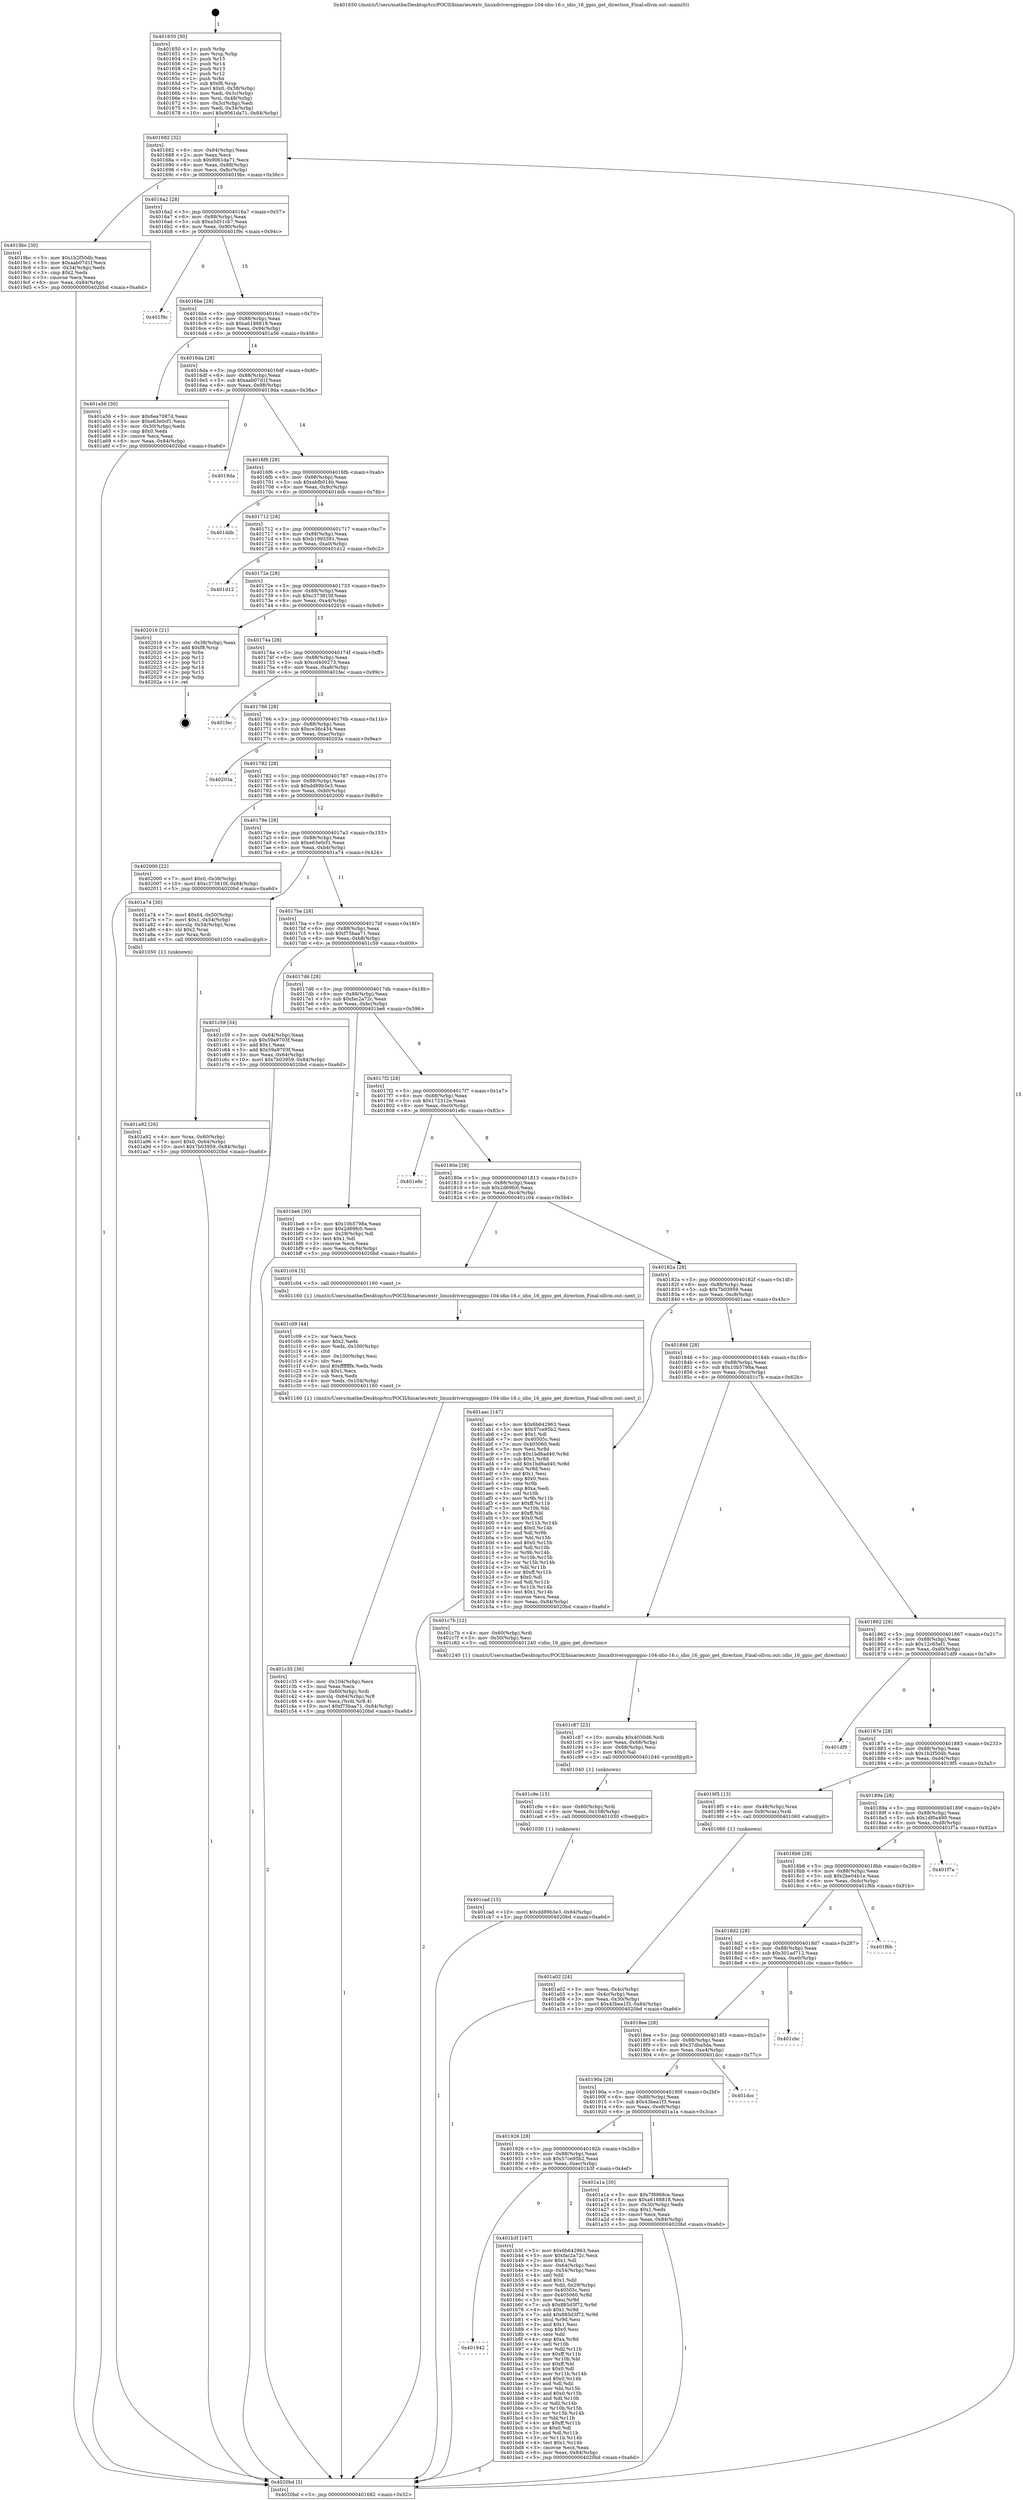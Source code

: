 digraph "0x401650" {
  label = "0x401650 (/mnt/c/Users/mathe/Desktop/tcc/POCII/binaries/extr_linuxdriversgpiogpio-104-idio-16.c_idio_16_gpio_get_direction_Final-ollvm.out::main(0))"
  labelloc = "t"
  node[shape=record]

  Entry [label="",width=0.3,height=0.3,shape=circle,fillcolor=black,style=filled]
  "0x401682" [label="{
     0x401682 [32]\l
     | [instrs]\l
     &nbsp;&nbsp;0x401682 \<+6\>: mov -0x84(%rbp),%eax\l
     &nbsp;&nbsp;0x401688 \<+2\>: mov %eax,%ecx\l
     &nbsp;&nbsp;0x40168a \<+6\>: sub $0x9061da71,%ecx\l
     &nbsp;&nbsp;0x401690 \<+6\>: mov %eax,-0x88(%rbp)\l
     &nbsp;&nbsp;0x401696 \<+6\>: mov %ecx,-0x8c(%rbp)\l
     &nbsp;&nbsp;0x40169c \<+6\>: je 00000000004019bc \<main+0x36c\>\l
  }"]
  "0x4019bc" [label="{
     0x4019bc [30]\l
     | [instrs]\l
     &nbsp;&nbsp;0x4019bc \<+5\>: mov $0x1b2f50db,%eax\l
     &nbsp;&nbsp;0x4019c1 \<+5\>: mov $0xaab07d1f,%ecx\l
     &nbsp;&nbsp;0x4019c6 \<+3\>: mov -0x34(%rbp),%edx\l
     &nbsp;&nbsp;0x4019c9 \<+3\>: cmp $0x2,%edx\l
     &nbsp;&nbsp;0x4019cc \<+3\>: cmovne %ecx,%eax\l
     &nbsp;&nbsp;0x4019cf \<+6\>: mov %eax,-0x84(%rbp)\l
     &nbsp;&nbsp;0x4019d5 \<+5\>: jmp 00000000004020bd \<main+0xa6d\>\l
  }"]
  "0x4016a2" [label="{
     0x4016a2 [28]\l
     | [instrs]\l
     &nbsp;&nbsp;0x4016a2 \<+5\>: jmp 00000000004016a7 \<main+0x57\>\l
     &nbsp;&nbsp;0x4016a7 \<+6\>: mov -0x88(%rbp),%eax\l
     &nbsp;&nbsp;0x4016ad \<+5\>: sub $0xa3d51cb7,%eax\l
     &nbsp;&nbsp;0x4016b2 \<+6\>: mov %eax,-0x90(%rbp)\l
     &nbsp;&nbsp;0x4016b8 \<+6\>: je 0000000000401f9c \<main+0x94c\>\l
  }"]
  "0x4020bd" [label="{
     0x4020bd [5]\l
     | [instrs]\l
     &nbsp;&nbsp;0x4020bd \<+5\>: jmp 0000000000401682 \<main+0x32\>\l
  }"]
  "0x401650" [label="{
     0x401650 [50]\l
     | [instrs]\l
     &nbsp;&nbsp;0x401650 \<+1\>: push %rbp\l
     &nbsp;&nbsp;0x401651 \<+3\>: mov %rsp,%rbp\l
     &nbsp;&nbsp;0x401654 \<+2\>: push %r15\l
     &nbsp;&nbsp;0x401656 \<+2\>: push %r14\l
     &nbsp;&nbsp;0x401658 \<+2\>: push %r13\l
     &nbsp;&nbsp;0x40165a \<+2\>: push %r12\l
     &nbsp;&nbsp;0x40165c \<+1\>: push %rbx\l
     &nbsp;&nbsp;0x40165d \<+7\>: sub $0xf8,%rsp\l
     &nbsp;&nbsp;0x401664 \<+7\>: movl $0x0,-0x38(%rbp)\l
     &nbsp;&nbsp;0x40166b \<+3\>: mov %edi,-0x3c(%rbp)\l
     &nbsp;&nbsp;0x40166e \<+4\>: mov %rsi,-0x48(%rbp)\l
     &nbsp;&nbsp;0x401672 \<+3\>: mov -0x3c(%rbp),%edi\l
     &nbsp;&nbsp;0x401675 \<+3\>: mov %edi,-0x34(%rbp)\l
     &nbsp;&nbsp;0x401678 \<+10\>: movl $0x9061da71,-0x84(%rbp)\l
  }"]
  Exit [label="",width=0.3,height=0.3,shape=circle,fillcolor=black,style=filled,peripheries=2]
  "0x401f9c" [label="{
     0x401f9c\l
  }", style=dashed]
  "0x4016be" [label="{
     0x4016be [28]\l
     | [instrs]\l
     &nbsp;&nbsp;0x4016be \<+5\>: jmp 00000000004016c3 \<main+0x73\>\l
     &nbsp;&nbsp;0x4016c3 \<+6\>: mov -0x88(%rbp),%eax\l
     &nbsp;&nbsp;0x4016c9 \<+5\>: sub $0xa6188818,%eax\l
     &nbsp;&nbsp;0x4016ce \<+6\>: mov %eax,-0x94(%rbp)\l
     &nbsp;&nbsp;0x4016d4 \<+6\>: je 0000000000401a56 \<main+0x406\>\l
  }"]
  "0x401cad" [label="{
     0x401cad [15]\l
     | [instrs]\l
     &nbsp;&nbsp;0x401cad \<+10\>: movl $0xdd89b3e3,-0x84(%rbp)\l
     &nbsp;&nbsp;0x401cb7 \<+5\>: jmp 00000000004020bd \<main+0xa6d\>\l
  }"]
  "0x401a56" [label="{
     0x401a56 [30]\l
     | [instrs]\l
     &nbsp;&nbsp;0x401a56 \<+5\>: mov $0x6ea7087d,%eax\l
     &nbsp;&nbsp;0x401a5b \<+5\>: mov $0xe63e0cf1,%ecx\l
     &nbsp;&nbsp;0x401a60 \<+3\>: mov -0x30(%rbp),%edx\l
     &nbsp;&nbsp;0x401a63 \<+3\>: cmp $0x0,%edx\l
     &nbsp;&nbsp;0x401a66 \<+3\>: cmove %ecx,%eax\l
     &nbsp;&nbsp;0x401a69 \<+6\>: mov %eax,-0x84(%rbp)\l
     &nbsp;&nbsp;0x401a6f \<+5\>: jmp 00000000004020bd \<main+0xa6d\>\l
  }"]
  "0x4016da" [label="{
     0x4016da [28]\l
     | [instrs]\l
     &nbsp;&nbsp;0x4016da \<+5\>: jmp 00000000004016df \<main+0x8f\>\l
     &nbsp;&nbsp;0x4016df \<+6\>: mov -0x88(%rbp),%eax\l
     &nbsp;&nbsp;0x4016e5 \<+5\>: sub $0xaab07d1f,%eax\l
     &nbsp;&nbsp;0x4016ea \<+6\>: mov %eax,-0x98(%rbp)\l
     &nbsp;&nbsp;0x4016f0 \<+6\>: je 00000000004019da \<main+0x38a\>\l
  }"]
  "0x401c9e" [label="{
     0x401c9e [15]\l
     | [instrs]\l
     &nbsp;&nbsp;0x401c9e \<+4\>: mov -0x60(%rbp),%rdi\l
     &nbsp;&nbsp;0x401ca2 \<+6\>: mov %eax,-0x108(%rbp)\l
     &nbsp;&nbsp;0x401ca8 \<+5\>: call 0000000000401030 \<free@plt\>\l
     | [calls]\l
     &nbsp;&nbsp;0x401030 \{1\} (unknown)\l
  }"]
  "0x4019da" [label="{
     0x4019da\l
  }", style=dashed]
  "0x4016f6" [label="{
     0x4016f6 [28]\l
     | [instrs]\l
     &nbsp;&nbsp;0x4016f6 \<+5\>: jmp 00000000004016fb \<main+0xab\>\l
     &nbsp;&nbsp;0x4016fb \<+6\>: mov -0x88(%rbp),%eax\l
     &nbsp;&nbsp;0x401701 \<+5\>: sub $0xabfb014b,%eax\l
     &nbsp;&nbsp;0x401706 \<+6\>: mov %eax,-0x9c(%rbp)\l
     &nbsp;&nbsp;0x40170c \<+6\>: je 0000000000401ddb \<main+0x78b\>\l
  }"]
  "0x401c87" [label="{
     0x401c87 [23]\l
     | [instrs]\l
     &nbsp;&nbsp;0x401c87 \<+10\>: movabs $0x4030d6,%rdi\l
     &nbsp;&nbsp;0x401c91 \<+3\>: mov %eax,-0x68(%rbp)\l
     &nbsp;&nbsp;0x401c94 \<+3\>: mov -0x68(%rbp),%esi\l
     &nbsp;&nbsp;0x401c97 \<+2\>: mov $0x0,%al\l
     &nbsp;&nbsp;0x401c99 \<+5\>: call 0000000000401040 \<printf@plt\>\l
     | [calls]\l
     &nbsp;&nbsp;0x401040 \{1\} (unknown)\l
  }"]
  "0x401ddb" [label="{
     0x401ddb\l
  }", style=dashed]
  "0x401712" [label="{
     0x401712 [28]\l
     | [instrs]\l
     &nbsp;&nbsp;0x401712 \<+5\>: jmp 0000000000401717 \<main+0xc7\>\l
     &nbsp;&nbsp;0x401717 \<+6\>: mov -0x88(%rbp),%eax\l
     &nbsp;&nbsp;0x40171d \<+5\>: sub $0xb1993391,%eax\l
     &nbsp;&nbsp;0x401722 \<+6\>: mov %eax,-0xa0(%rbp)\l
     &nbsp;&nbsp;0x401728 \<+6\>: je 0000000000401d12 \<main+0x6c2\>\l
  }"]
  "0x401c35" [label="{
     0x401c35 [36]\l
     | [instrs]\l
     &nbsp;&nbsp;0x401c35 \<+6\>: mov -0x104(%rbp),%ecx\l
     &nbsp;&nbsp;0x401c3b \<+3\>: imul %eax,%ecx\l
     &nbsp;&nbsp;0x401c3e \<+4\>: mov -0x60(%rbp),%rdi\l
     &nbsp;&nbsp;0x401c42 \<+4\>: movslq -0x64(%rbp),%r8\l
     &nbsp;&nbsp;0x401c46 \<+4\>: mov %ecx,(%rdi,%r8,4)\l
     &nbsp;&nbsp;0x401c4a \<+10\>: movl $0xf75baa71,-0x84(%rbp)\l
     &nbsp;&nbsp;0x401c54 \<+5\>: jmp 00000000004020bd \<main+0xa6d\>\l
  }"]
  "0x401d12" [label="{
     0x401d12\l
  }", style=dashed]
  "0x40172e" [label="{
     0x40172e [28]\l
     | [instrs]\l
     &nbsp;&nbsp;0x40172e \<+5\>: jmp 0000000000401733 \<main+0xe3\>\l
     &nbsp;&nbsp;0x401733 \<+6\>: mov -0x88(%rbp),%eax\l
     &nbsp;&nbsp;0x401739 \<+5\>: sub $0xc373810f,%eax\l
     &nbsp;&nbsp;0x40173e \<+6\>: mov %eax,-0xa4(%rbp)\l
     &nbsp;&nbsp;0x401744 \<+6\>: je 0000000000402016 \<main+0x9c6\>\l
  }"]
  "0x401c09" [label="{
     0x401c09 [44]\l
     | [instrs]\l
     &nbsp;&nbsp;0x401c09 \<+2\>: xor %ecx,%ecx\l
     &nbsp;&nbsp;0x401c0b \<+5\>: mov $0x2,%edx\l
     &nbsp;&nbsp;0x401c10 \<+6\>: mov %edx,-0x100(%rbp)\l
     &nbsp;&nbsp;0x401c16 \<+1\>: cltd\l
     &nbsp;&nbsp;0x401c17 \<+6\>: mov -0x100(%rbp),%esi\l
     &nbsp;&nbsp;0x401c1d \<+2\>: idiv %esi\l
     &nbsp;&nbsp;0x401c1f \<+6\>: imul $0xfffffffe,%edx,%edx\l
     &nbsp;&nbsp;0x401c25 \<+3\>: sub $0x1,%ecx\l
     &nbsp;&nbsp;0x401c28 \<+2\>: sub %ecx,%edx\l
     &nbsp;&nbsp;0x401c2a \<+6\>: mov %edx,-0x104(%rbp)\l
     &nbsp;&nbsp;0x401c30 \<+5\>: call 0000000000401160 \<next_i\>\l
     | [calls]\l
     &nbsp;&nbsp;0x401160 \{1\} (/mnt/c/Users/mathe/Desktop/tcc/POCII/binaries/extr_linuxdriversgpiogpio-104-idio-16.c_idio_16_gpio_get_direction_Final-ollvm.out::next_i)\l
  }"]
  "0x402016" [label="{
     0x402016 [21]\l
     | [instrs]\l
     &nbsp;&nbsp;0x402016 \<+3\>: mov -0x38(%rbp),%eax\l
     &nbsp;&nbsp;0x402019 \<+7\>: add $0xf8,%rsp\l
     &nbsp;&nbsp;0x402020 \<+1\>: pop %rbx\l
     &nbsp;&nbsp;0x402021 \<+2\>: pop %r12\l
     &nbsp;&nbsp;0x402023 \<+2\>: pop %r13\l
     &nbsp;&nbsp;0x402025 \<+2\>: pop %r14\l
     &nbsp;&nbsp;0x402027 \<+2\>: pop %r15\l
     &nbsp;&nbsp;0x402029 \<+1\>: pop %rbp\l
     &nbsp;&nbsp;0x40202a \<+1\>: ret\l
  }"]
  "0x40174a" [label="{
     0x40174a [28]\l
     | [instrs]\l
     &nbsp;&nbsp;0x40174a \<+5\>: jmp 000000000040174f \<main+0xff\>\l
     &nbsp;&nbsp;0x40174f \<+6\>: mov -0x88(%rbp),%eax\l
     &nbsp;&nbsp;0x401755 \<+5\>: sub $0xcd400273,%eax\l
     &nbsp;&nbsp;0x40175a \<+6\>: mov %eax,-0xa8(%rbp)\l
     &nbsp;&nbsp;0x401760 \<+6\>: je 0000000000401fec \<main+0x99c\>\l
  }"]
  "0x401942" [label="{
     0x401942\l
  }", style=dashed]
  "0x401fec" [label="{
     0x401fec\l
  }", style=dashed]
  "0x401766" [label="{
     0x401766 [28]\l
     | [instrs]\l
     &nbsp;&nbsp;0x401766 \<+5\>: jmp 000000000040176b \<main+0x11b\>\l
     &nbsp;&nbsp;0x40176b \<+6\>: mov -0x88(%rbp),%eax\l
     &nbsp;&nbsp;0x401771 \<+5\>: sub $0xce36c434,%eax\l
     &nbsp;&nbsp;0x401776 \<+6\>: mov %eax,-0xac(%rbp)\l
     &nbsp;&nbsp;0x40177c \<+6\>: je 000000000040203a \<main+0x9ea\>\l
  }"]
  "0x401b3f" [label="{
     0x401b3f [167]\l
     | [instrs]\l
     &nbsp;&nbsp;0x401b3f \<+5\>: mov $0x6b642963,%eax\l
     &nbsp;&nbsp;0x401b44 \<+5\>: mov $0xfac2a72c,%ecx\l
     &nbsp;&nbsp;0x401b49 \<+2\>: mov $0x1,%dl\l
     &nbsp;&nbsp;0x401b4b \<+3\>: mov -0x64(%rbp),%esi\l
     &nbsp;&nbsp;0x401b4e \<+3\>: cmp -0x54(%rbp),%esi\l
     &nbsp;&nbsp;0x401b51 \<+4\>: setl %dil\l
     &nbsp;&nbsp;0x401b55 \<+4\>: and $0x1,%dil\l
     &nbsp;&nbsp;0x401b59 \<+4\>: mov %dil,-0x29(%rbp)\l
     &nbsp;&nbsp;0x401b5d \<+7\>: mov 0x40505c,%esi\l
     &nbsp;&nbsp;0x401b64 \<+8\>: mov 0x405060,%r8d\l
     &nbsp;&nbsp;0x401b6c \<+3\>: mov %esi,%r9d\l
     &nbsp;&nbsp;0x401b6f \<+7\>: sub $0x885d3f72,%r9d\l
     &nbsp;&nbsp;0x401b76 \<+4\>: sub $0x1,%r9d\l
     &nbsp;&nbsp;0x401b7a \<+7\>: add $0x885d3f72,%r9d\l
     &nbsp;&nbsp;0x401b81 \<+4\>: imul %r9d,%esi\l
     &nbsp;&nbsp;0x401b85 \<+3\>: and $0x1,%esi\l
     &nbsp;&nbsp;0x401b88 \<+3\>: cmp $0x0,%esi\l
     &nbsp;&nbsp;0x401b8b \<+4\>: sete %dil\l
     &nbsp;&nbsp;0x401b8f \<+4\>: cmp $0xa,%r8d\l
     &nbsp;&nbsp;0x401b93 \<+4\>: setl %r10b\l
     &nbsp;&nbsp;0x401b97 \<+3\>: mov %dil,%r11b\l
     &nbsp;&nbsp;0x401b9a \<+4\>: xor $0xff,%r11b\l
     &nbsp;&nbsp;0x401b9e \<+3\>: mov %r10b,%bl\l
     &nbsp;&nbsp;0x401ba1 \<+3\>: xor $0xff,%bl\l
     &nbsp;&nbsp;0x401ba4 \<+3\>: xor $0x0,%dl\l
     &nbsp;&nbsp;0x401ba7 \<+3\>: mov %r11b,%r14b\l
     &nbsp;&nbsp;0x401baa \<+4\>: and $0x0,%r14b\l
     &nbsp;&nbsp;0x401bae \<+3\>: and %dl,%dil\l
     &nbsp;&nbsp;0x401bb1 \<+3\>: mov %bl,%r15b\l
     &nbsp;&nbsp;0x401bb4 \<+4\>: and $0x0,%r15b\l
     &nbsp;&nbsp;0x401bb8 \<+3\>: and %dl,%r10b\l
     &nbsp;&nbsp;0x401bbb \<+3\>: or %dil,%r14b\l
     &nbsp;&nbsp;0x401bbe \<+3\>: or %r10b,%r15b\l
     &nbsp;&nbsp;0x401bc1 \<+3\>: xor %r15b,%r14b\l
     &nbsp;&nbsp;0x401bc4 \<+3\>: or %bl,%r11b\l
     &nbsp;&nbsp;0x401bc7 \<+4\>: xor $0xff,%r11b\l
     &nbsp;&nbsp;0x401bcb \<+3\>: or $0x0,%dl\l
     &nbsp;&nbsp;0x401bce \<+3\>: and %dl,%r11b\l
     &nbsp;&nbsp;0x401bd1 \<+3\>: or %r11b,%r14b\l
     &nbsp;&nbsp;0x401bd4 \<+4\>: test $0x1,%r14b\l
     &nbsp;&nbsp;0x401bd8 \<+3\>: cmovne %ecx,%eax\l
     &nbsp;&nbsp;0x401bdb \<+6\>: mov %eax,-0x84(%rbp)\l
     &nbsp;&nbsp;0x401be1 \<+5\>: jmp 00000000004020bd \<main+0xa6d\>\l
  }"]
  "0x40203a" [label="{
     0x40203a\l
  }", style=dashed]
  "0x401782" [label="{
     0x401782 [28]\l
     | [instrs]\l
     &nbsp;&nbsp;0x401782 \<+5\>: jmp 0000000000401787 \<main+0x137\>\l
     &nbsp;&nbsp;0x401787 \<+6\>: mov -0x88(%rbp),%eax\l
     &nbsp;&nbsp;0x40178d \<+5\>: sub $0xdd89b3e3,%eax\l
     &nbsp;&nbsp;0x401792 \<+6\>: mov %eax,-0xb0(%rbp)\l
     &nbsp;&nbsp;0x401798 \<+6\>: je 0000000000402000 \<main+0x9b0\>\l
  }"]
  "0x401a92" [label="{
     0x401a92 [26]\l
     | [instrs]\l
     &nbsp;&nbsp;0x401a92 \<+4\>: mov %rax,-0x60(%rbp)\l
     &nbsp;&nbsp;0x401a96 \<+7\>: movl $0x0,-0x64(%rbp)\l
     &nbsp;&nbsp;0x401a9d \<+10\>: movl $0x7b03959,-0x84(%rbp)\l
     &nbsp;&nbsp;0x401aa7 \<+5\>: jmp 00000000004020bd \<main+0xa6d\>\l
  }"]
  "0x402000" [label="{
     0x402000 [22]\l
     | [instrs]\l
     &nbsp;&nbsp;0x402000 \<+7\>: movl $0x0,-0x38(%rbp)\l
     &nbsp;&nbsp;0x402007 \<+10\>: movl $0xc373810f,-0x84(%rbp)\l
     &nbsp;&nbsp;0x402011 \<+5\>: jmp 00000000004020bd \<main+0xa6d\>\l
  }"]
  "0x40179e" [label="{
     0x40179e [28]\l
     | [instrs]\l
     &nbsp;&nbsp;0x40179e \<+5\>: jmp 00000000004017a3 \<main+0x153\>\l
     &nbsp;&nbsp;0x4017a3 \<+6\>: mov -0x88(%rbp),%eax\l
     &nbsp;&nbsp;0x4017a9 \<+5\>: sub $0xe63e0cf1,%eax\l
     &nbsp;&nbsp;0x4017ae \<+6\>: mov %eax,-0xb4(%rbp)\l
     &nbsp;&nbsp;0x4017b4 \<+6\>: je 0000000000401a74 \<main+0x424\>\l
  }"]
  "0x401926" [label="{
     0x401926 [28]\l
     | [instrs]\l
     &nbsp;&nbsp;0x401926 \<+5\>: jmp 000000000040192b \<main+0x2db\>\l
     &nbsp;&nbsp;0x40192b \<+6\>: mov -0x88(%rbp),%eax\l
     &nbsp;&nbsp;0x401931 \<+5\>: sub $0x57ce95b2,%eax\l
     &nbsp;&nbsp;0x401936 \<+6\>: mov %eax,-0xec(%rbp)\l
     &nbsp;&nbsp;0x40193c \<+6\>: je 0000000000401b3f \<main+0x4ef\>\l
  }"]
  "0x401a74" [label="{
     0x401a74 [30]\l
     | [instrs]\l
     &nbsp;&nbsp;0x401a74 \<+7\>: movl $0x64,-0x50(%rbp)\l
     &nbsp;&nbsp;0x401a7b \<+7\>: movl $0x1,-0x54(%rbp)\l
     &nbsp;&nbsp;0x401a82 \<+4\>: movslq -0x54(%rbp),%rax\l
     &nbsp;&nbsp;0x401a86 \<+4\>: shl $0x2,%rax\l
     &nbsp;&nbsp;0x401a8a \<+3\>: mov %rax,%rdi\l
     &nbsp;&nbsp;0x401a8d \<+5\>: call 0000000000401050 \<malloc@plt\>\l
     | [calls]\l
     &nbsp;&nbsp;0x401050 \{1\} (unknown)\l
  }"]
  "0x4017ba" [label="{
     0x4017ba [28]\l
     | [instrs]\l
     &nbsp;&nbsp;0x4017ba \<+5\>: jmp 00000000004017bf \<main+0x16f\>\l
     &nbsp;&nbsp;0x4017bf \<+6\>: mov -0x88(%rbp),%eax\l
     &nbsp;&nbsp;0x4017c5 \<+5\>: sub $0xf75baa71,%eax\l
     &nbsp;&nbsp;0x4017ca \<+6\>: mov %eax,-0xb8(%rbp)\l
     &nbsp;&nbsp;0x4017d0 \<+6\>: je 0000000000401c59 \<main+0x609\>\l
  }"]
  "0x401a1a" [label="{
     0x401a1a [30]\l
     | [instrs]\l
     &nbsp;&nbsp;0x401a1a \<+5\>: mov $0x7f8968ce,%eax\l
     &nbsp;&nbsp;0x401a1f \<+5\>: mov $0xa6188818,%ecx\l
     &nbsp;&nbsp;0x401a24 \<+3\>: mov -0x30(%rbp),%edx\l
     &nbsp;&nbsp;0x401a27 \<+3\>: cmp $0x1,%edx\l
     &nbsp;&nbsp;0x401a2a \<+3\>: cmovl %ecx,%eax\l
     &nbsp;&nbsp;0x401a2d \<+6\>: mov %eax,-0x84(%rbp)\l
     &nbsp;&nbsp;0x401a33 \<+5\>: jmp 00000000004020bd \<main+0xa6d\>\l
  }"]
  "0x401c59" [label="{
     0x401c59 [34]\l
     | [instrs]\l
     &nbsp;&nbsp;0x401c59 \<+3\>: mov -0x64(%rbp),%eax\l
     &nbsp;&nbsp;0x401c5c \<+5\>: sub $0x59a9703f,%eax\l
     &nbsp;&nbsp;0x401c61 \<+3\>: add $0x1,%eax\l
     &nbsp;&nbsp;0x401c64 \<+5\>: add $0x59a9703f,%eax\l
     &nbsp;&nbsp;0x401c69 \<+3\>: mov %eax,-0x64(%rbp)\l
     &nbsp;&nbsp;0x401c6c \<+10\>: movl $0x7b03959,-0x84(%rbp)\l
     &nbsp;&nbsp;0x401c76 \<+5\>: jmp 00000000004020bd \<main+0xa6d\>\l
  }"]
  "0x4017d6" [label="{
     0x4017d6 [28]\l
     | [instrs]\l
     &nbsp;&nbsp;0x4017d6 \<+5\>: jmp 00000000004017db \<main+0x18b\>\l
     &nbsp;&nbsp;0x4017db \<+6\>: mov -0x88(%rbp),%eax\l
     &nbsp;&nbsp;0x4017e1 \<+5\>: sub $0xfac2a72c,%eax\l
     &nbsp;&nbsp;0x4017e6 \<+6\>: mov %eax,-0xbc(%rbp)\l
     &nbsp;&nbsp;0x4017ec \<+6\>: je 0000000000401be6 \<main+0x596\>\l
  }"]
  "0x40190a" [label="{
     0x40190a [28]\l
     | [instrs]\l
     &nbsp;&nbsp;0x40190a \<+5\>: jmp 000000000040190f \<main+0x2bf\>\l
     &nbsp;&nbsp;0x40190f \<+6\>: mov -0x88(%rbp),%eax\l
     &nbsp;&nbsp;0x401915 \<+5\>: sub $0x43bea1f3,%eax\l
     &nbsp;&nbsp;0x40191a \<+6\>: mov %eax,-0xe8(%rbp)\l
     &nbsp;&nbsp;0x401920 \<+6\>: je 0000000000401a1a \<main+0x3ca\>\l
  }"]
  "0x401be6" [label="{
     0x401be6 [30]\l
     | [instrs]\l
     &nbsp;&nbsp;0x401be6 \<+5\>: mov $0x10b5798a,%eax\l
     &nbsp;&nbsp;0x401beb \<+5\>: mov $0x2d69fc0,%ecx\l
     &nbsp;&nbsp;0x401bf0 \<+3\>: mov -0x29(%rbp),%dl\l
     &nbsp;&nbsp;0x401bf3 \<+3\>: test $0x1,%dl\l
     &nbsp;&nbsp;0x401bf6 \<+3\>: cmovne %ecx,%eax\l
     &nbsp;&nbsp;0x401bf9 \<+6\>: mov %eax,-0x84(%rbp)\l
     &nbsp;&nbsp;0x401bff \<+5\>: jmp 00000000004020bd \<main+0xa6d\>\l
  }"]
  "0x4017f2" [label="{
     0x4017f2 [28]\l
     | [instrs]\l
     &nbsp;&nbsp;0x4017f2 \<+5\>: jmp 00000000004017f7 \<main+0x1a7\>\l
     &nbsp;&nbsp;0x4017f7 \<+6\>: mov -0x88(%rbp),%eax\l
     &nbsp;&nbsp;0x4017fd \<+5\>: sub $0x172312e,%eax\l
     &nbsp;&nbsp;0x401802 \<+6\>: mov %eax,-0xc0(%rbp)\l
     &nbsp;&nbsp;0x401808 \<+6\>: je 0000000000401e8c \<main+0x83c\>\l
  }"]
  "0x401dcc" [label="{
     0x401dcc\l
  }", style=dashed]
  "0x401e8c" [label="{
     0x401e8c\l
  }", style=dashed]
  "0x40180e" [label="{
     0x40180e [28]\l
     | [instrs]\l
     &nbsp;&nbsp;0x40180e \<+5\>: jmp 0000000000401813 \<main+0x1c3\>\l
     &nbsp;&nbsp;0x401813 \<+6\>: mov -0x88(%rbp),%eax\l
     &nbsp;&nbsp;0x401819 \<+5\>: sub $0x2d69fc0,%eax\l
     &nbsp;&nbsp;0x40181e \<+6\>: mov %eax,-0xc4(%rbp)\l
     &nbsp;&nbsp;0x401824 \<+6\>: je 0000000000401c04 \<main+0x5b4\>\l
  }"]
  "0x4018ee" [label="{
     0x4018ee [28]\l
     | [instrs]\l
     &nbsp;&nbsp;0x4018ee \<+5\>: jmp 00000000004018f3 \<main+0x2a3\>\l
     &nbsp;&nbsp;0x4018f3 \<+6\>: mov -0x88(%rbp),%eax\l
     &nbsp;&nbsp;0x4018f9 \<+5\>: sub $0x37dba5da,%eax\l
     &nbsp;&nbsp;0x4018fe \<+6\>: mov %eax,-0xe4(%rbp)\l
     &nbsp;&nbsp;0x401904 \<+6\>: je 0000000000401dcc \<main+0x77c\>\l
  }"]
  "0x401c04" [label="{
     0x401c04 [5]\l
     | [instrs]\l
     &nbsp;&nbsp;0x401c04 \<+5\>: call 0000000000401160 \<next_i\>\l
     | [calls]\l
     &nbsp;&nbsp;0x401160 \{1\} (/mnt/c/Users/mathe/Desktop/tcc/POCII/binaries/extr_linuxdriversgpiogpio-104-idio-16.c_idio_16_gpio_get_direction_Final-ollvm.out::next_i)\l
  }"]
  "0x40182a" [label="{
     0x40182a [28]\l
     | [instrs]\l
     &nbsp;&nbsp;0x40182a \<+5\>: jmp 000000000040182f \<main+0x1df\>\l
     &nbsp;&nbsp;0x40182f \<+6\>: mov -0x88(%rbp),%eax\l
     &nbsp;&nbsp;0x401835 \<+5\>: sub $0x7b03959,%eax\l
     &nbsp;&nbsp;0x40183a \<+6\>: mov %eax,-0xc8(%rbp)\l
     &nbsp;&nbsp;0x401840 \<+6\>: je 0000000000401aac \<main+0x45c\>\l
  }"]
  "0x401cbc" [label="{
     0x401cbc\l
  }", style=dashed]
  "0x401aac" [label="{
     0x401aac [147]\l
     | [instrs]\l
     &nbsp;&nbsp;0x401aac \<+5\>: mov $0x6b642963,%eax\l
     &nbsp;&nbsp;0x401ab1 \<+5\>: mov $0x57ce95b2,%ecx\l
     &nbsp;&nbsp;0x401ab6 \<+2\>: mov $0x1,%dl\l
     &nbsp;&nbsp;0x401ab8 \<+7\>: mov 0x40505c,%esi\l
     &nbsp;&nbsp;0x401abf \<+7\>: mov 0x405060,%edi\l
     &nbsp;&nbsp;0x401ac6 \<+3\>: mov %esi,%r8d\l
     &nbsp;&nbsp;0x401ac9 \<+7\>: sub $0x1bd6ad40,%r8d\l
     &nbsp;&nbsp;0x401ad0 \<+4\>: sub $0x1,%r8d\l
     &nbsp;&nbsp;0x401ad4 \<+7\>: add $0x1bd6ad40,%r8d\l
     &nbsp;&nbsp;0x401adb \<+4\>: imul %r8d,%esi\l
     &nbsp;&nbsp;0x401adf \<+3\>: and $0x1,%esi\l
     &nbsp;&nbsp;0x401ae2 \<+3\>: cmp $0x0,%esi\l
     &nbsp;&nbsp;0x401ae5 \<+4\>: sete %r9b\l
     &nbsp;&nbsp;0x401ae9 \<+3\>: cmp $0xa,%edi\l
     &nbsp;&nbsp;0x401aec \<+4\>: setl %r10b\l
     &nbsp;&nbsp;0x401af0 \<+3\>: mov %r9b,%r11b\l
     &nbsp;&nbsp;0x401af3 \<+4\>: xor $0xff,%r11b\l
     &nbsp;&nbsp;0x401af7 \<+3\>: mov %r10b,%bl\l
     &nbsp;&nbsp;0x401afa \<+3\>: xor $0xff,%bl\l
     &nbsp;&nbsp;0x401afd \<+3\>: xor $0x0,%dl\l
     &nbsp;&nbsp;0x401b00 \<+3\>: mov %r11b,%r14b\l
     &nbsp;&nbsp;0x401b03 \<+4\>: and $0x0,%r14b\l
     &nbsp;&nbsp;0x401b07 \<+3\>: and %dl,%r9b\l
     &nbsp;&nbsp;0x401b0a \<+3\>: mov %bl,%r15b\l
     &nbsp;&nbsp;0x401b0d \<+4\>: and $0x0,%r15b\l
     &nbsp;&nbsp;0x401b11 \<+3\>: and %dl,%r10b\l
     &nbsp;&nbsp;0x401b14 \<+3\>: or %r9b,%r14b\l
     &nbsp;&nbsp;0x401b17 \<+3\>: or %r10b,%r15b\l
     &nbsp;&nbsp;0x401b1a \<+3\>: xor %r15b,%r14b\l
     &nbsp;&nbsp;0x401b1d \<+3\>: or %bl,%r11b\l
     &nbsp;&nbsp;0x401b20 \<+4\>: xor $0xff,%r11b\l
     &nbsp;&nbsp;0x401b24 \<+3\>: or $0x0,%dl\l
     &nbsp;&nbsp;0x401b27 \<+3\>: and %dl,%r11b\l
     &nbsp;&nbsp;0x401b2a \<+3\>: or %r11b,%r14b\l
     &nbsp;&nbsp;0x401b2d \<+4\>: test $0x1,%r14b\l
     &nbsp;&nbsp;0x401b31 \<+3\>: cmovne %ecx,%eax\l
     &nbsp;&nbsp;0x401b34 \<+6\>: mov %eax,-0x84(%rbp)\l
     &nbsp;&nbsp;0x401b3a \<+5\>: jmp 00000000004020bd \<main+0xa6d\>\l
  }"]
  "0x401846" [label="{
     0x401846 [28]\l
     | [instrs]\l
     &nbsp;&nbsp;0x401846 \<+5\>: jmp 000000000040184b \<main+0x1fb\>\l
     &nbsp;&nbsp;0x40184b \<+6\>: mov -0x88(%rbp),%eax\l
     &nbsp;&nbsp;0x401851 \<+5\>: sub $0x10b5798a,%eax\l
     &nbsp;&nbsp;0x401856 \<+6\>: mov %eax,-0xcc(%rbp)\l
     &nbsp;&nbsp;0x40185c \<+6\>: je 0000000000401c7b \<main+0x62b\>\l
  }"]
  "0x4018d2" [label="{
     0x4018d2 [28]\l
     | [instrs]\l
     &nbsp;&nbsp;0x4018d2 \<+5\>: jmp 00000000004018d7 \<main+0x287\>\l
     &nbsp;&nbsp;0x4018d7 \<+6\>: mov -0x88(%rbp),%eax\l
     &nbsp;&nbsp;0x4018dd \<+5\>: sub $0x301ad712,%eax\l
     &nbsp;&nbsp;0x4018e2 \<+6\>: mov %eax,-0xe0(%rbp)\l
     &nbsp;&nbsp;0x4018e8 \<+6\>: je 0000000000401cbc \<main+0x66c\>\l
  }"]
  "0x401c7b" [label="{
     0x401c7b [12]\l
     | [instrs]\l
     &nbsp;&nbsp;0x401c7b \<+4\>: mov -0x60(%rbp),%rdi\l
     &nbsp;&nbsp;0x401c7f \<+3\>: mov -0x50(%rbp),%esi\l
     &nbsp;&nbsp;0x401c82 \<+5\>: call 0000000000401240 \<idio_16_gpio_get_direction\>\l
     | [calls]\l
     &nbsp;&nbsp;0x401240 \{1\} (/mnt/c/Users/mathe/Desktop/tcc/POCII/binaries/extr_linuxdriversgpiogpio-104-idio-16.c_idio_16_gpio_get_direction_Final-ollvm.out::idio_16_gpio_get_direction)\l
  }"]
  "0x401862" [label="{
     0x401862 [28]\l
     | [instrs]\l
     &nbsp;&nbsp;0x401862 \<+5\>: jmp 0000000000401867 \<main+0x217\>\l
     &nbsp;&nbsp;0x401867 \<+6\>: mov -0x88(%rbp),%eax\l
     &nbsp;&nbsp;0x40186d \<+5\>: sub $0x12c65ef1,%eax\l
     &nbsp;&nbsp;0x401872 \<+6\>: mov %eax,-0xd0(%rbp)\l
     &nbsp;&nbsp;0x401878 \<+6\>: je 0000000000401df9 \<main+0x7a9\>\l
  }"]
  "0x401f6b" [label="{
     0x401f6b\l
  }", style=dashed]
  "0x401df9" [label="{
     0x401df9\l
  }", style=dashed]
  "0x40187e" [label="{
     0x40187e [28]\l
     | [instrs]\l
     &nbsp;&nbsp;0x40187e \<+5\>: jmp 0000000000401883 \<main+0x233\>\l
     &nbsp;&nbsp;0x401883 \<+6\>: mov -0x88(%rbp),%eax\l
     &nbsp;&nbsp;0x401889 \<+5\>: sub $0x1b2f50db,%eax\l
     &nbsp;&nbsp;0x40188e \<+6\>: mov %eax,-0xd4(%rbp)\l
     &nbsp;&nbsp;0x401894 \<+6\>: je 00000000004019f5 \<main+0x3a5\>\l
  }"]
  "0x4018b6" [label="{
     0x4018b6 [28]\l
     | [instrs]\l
     &nbsp;&nbsp;0x4018b6 \<+5\>: jmp 00000000004018bb \<main+0x26b\>\l
     &nbsp;&nbsp;0x4018bb \<+6\>: mov -0x88(%rbp),%eax\l
     &nbsp;&nbsp;0x4018c1 \<+5\>: sub $0x2be04b1e,%eax\l
     &nbsp;&nbsp;0x4018c6 \<+6\>: mov %eax,-0xdc(%rbp)\l
     &nbsp;&nbsp;0x4018cc \<+6\>: je 0000000000401f6b \<main+0x91b\>\l
  }"]
  "0x4019f5" [label="{
     0x4019f5 [13]\l
     | [instrs]\l
     &nbsp;&nbsp;0x4019f5 \<+4\>: mov -0x48(%rbp),%rax\l
     &nbsp;&nbsp;0x4019f9 \<+4\>: mov 0x8(%rax),%rdi\l
     &nbsp;&nbsp;0x4019fd \<+5\>: call 0000000000401060 \<atoi@plt\>\l
     | [calls]\l
     &nbsp;&nbsp;0x401060 \{1\} (unknown)\l
  }"]
  "0x40189a" [label="{
     0x40189a [28]\l
     | [instrs]\l
     &nbsp;&nbsp;0x40189a \<+5\>: jmp 000000000040189f \<main+0x24f\>\l
     &nbsp;&nbsp;0x40189f \<+6\>: mov -0x88(%rbp),%eax\l
     &nbsp;&nbsp;0x4018a5 \<+5\>: sub $0x1df0a490,%eax\l
     &nbsp;&nbsp;0x4018aa \<+6\>: mov %eax,-0xd8(%rbp)\l
     &nbsp;&nbsp;0x4018b0 \<+6\>: je 0000000000401f7a \<main+0x92a\>\l
  }"]
  "0x401a02" [label="{
     0x401a02 [24]\l
     | [instrs]\l
     &nbsp;&nbsp;0x401a02 \<+3\>: mov %eax,-0x4c(%rbp)\l
     &nbsp;&nbsp;0x401a05 \<+3\>: mov -0x4c(%rbp),%eax\l
     &nbsp;&nbsp;0x401a08 \<+3\>: mov %eax,-0x30(%rbp)\l
     &nbsp;&nbsp;0x401a0b \<+10\>: movl $0x43bea1f3,-0x84(%rbp)\l
     &nbsp;&nbsp;0x401a15 \<+5\>: jmp 00000000004020bd \<main+0xa6d\>\l
  }"]
  "0x401f7a" [label="{
     0x401f7a\l
  }", style=dashed]
  Entry -> "0x401650" [label=" 1"]
  "0x401682" -> "0x4019bc" [label=" 1"]
  "0x401682" -> "0x4016a2" [label=" 15"]
  "0x4019bc" -> "0x4020bd" [label=" 1"]
  "0x401650" -> "0x401682" [label=" 1"]
  "0x4020bd" -> "0x401682" [label=" 15"]
  "0x402016" -> Exit [label=" 1"]
  "0x4016a2" -> "0x401f9c" [label=" 0"]
  "0x4016a2" -> "0x4016be" [label=" 15"]
  "0x402000" -> "0x4020bd" [label=" 1"]
  "0x4016be" -> "0x401a56" [label=" 1"]
  "0x4016be" -> "0x4016da" [label=" 14"]
  "0x401cad" -> "0x4020bd" [label=" 1"]
  "0x4016da" -> "0x4019da" [label=" 0"]
  "0x4016da" -> "0x4016f6" [label=" 14"]
  "0x401c9e" -> "0x401cad" [label=" 1"]
  "0x4016f6" -> "0x401ddb" [label=" 0"]
  "0x4016f6" -> "0x401712" [label=" 14"]
  "0x401c87" -> "0x401c9e" [label=" 1"]
  "0x401712" -> "0x401d12" [label=" 0"]
  "0x401712" -> "0x40172e" [label=" 14"]
  "0x401c7b" -> "0x401c87" [label=" 1"]
  "0x40172e" -> "0x402016" [label=" 1"]
  "0x40172e" -> "0x40174a" [label=" 13"]
  "0x401c59" -> "0x4020bd" [label=" 1"]
  "0x40174a" -> "0x401fec" [label=" 0"]
  "0x40174a" -> "0x401766" [label=" 13"]
  "0x401c35" -> "0x4020bd" [label=" 1"]
  "0x401766" -> "0x40203a" [label=" 0"]
  "0x401766" -> "0x401782" [label=" 13"]
  "0x401c09" -> "0x401c35" [label=" 1"]
  "0x401782" -> "0x402000" [label=" 1"]
  "0x401782" -> "0x40179e" [label=" 12"]
  "0x401be6" -> "0x4020bd" [label=" 2"]
  "0x40179e" -> "0x401a74" [label=" 1"]
  "0x40179e" -> "0x4017ba" [label=" 11"]
  "0x401b3f" -> "0x4020bd" [label=" 2"]
  "0x4017ba" -> "0x401c59" [label=" 1"]
  "0x4017ba" -> "0x4017d6" [label=" 10"]
  "0x401926" -> "0x401942" [label=" 0"]
  "0x4017d6" -> "0x401be6" [label=" 2"]
  "0x4017d6" -> "0x4017f2" [label=" 8"]
  "0x401c04" -> "0x401c09" [label=" 1"]
  "0x4017f2" -> "0x401e8c" [label=" 0"]
  "0x4017f2" -> "0x40180e" [label=" 8"]
  "0x401aac" -> "0x4020bd" [label=" 2"]
  "0x40180e" -> "0x401c04" [label=" 1"]
  "0x40180e" -> "0x40182a" [label=" 7"]
  "0x401a74" -> "0x401a92" [label=" 1"]
  "0x40182a" -> "0x401aac" [label=" 2"]
  "0x40182a" -> "0x401846" [label=" 5"]
  "0x401a56" -> "0x4020bd" [label=" 1"]
  "0x401846" -> "0x401c7b" [label=" 1"]
  "0x401846" -> "0x401862" [label=" 4"]
  "0x40190a" -> "0x401926" [label=" 2"]
  "0x401862" -> "0x401df9" [label=" 0"]
  "0x401862" -> "0x40187e" [label=" 4"]
  "0x40190a" -> "0x401a1a" [label=" 1"]
  "0x40187e" -> "0x4019f5" [label=" 1"]
  "0x40187e" -> "0x40189a" [label=" 3"]
  "0x4019f5" -> "0x401a02" [label=" 1"]
  "0x401a02" -> "0x4020bd" [label=" 1"]
  "0x4018ee" -> "0x40190a" [label=" 3"]
  "0x40189a" -> "0x401f7a" [label=" 0"]
  "0x40189a" -> "0x4018b6" [label=" 3"]
  "0x401926" -> "0x401b3f" [label=" 2"]
  "0x4018b6" -> "0x401f6b" [label=" 0"]
  "0x4018b6" -> "0x4018d2" [label=" 3"]
  "0x401a1a" -> "0x4020bd" [label=" 1"]
  "0x4018d2" -> "0x401cbc" [label=" 0"]
  "0x4018d2" -> "0x4018ee" [label=" 3"]
  "0x401a92" -> "0x4020bd" [label=" 1"]
  "0x4018ee" -> "0x401dcc" [label=" 0"]
}
